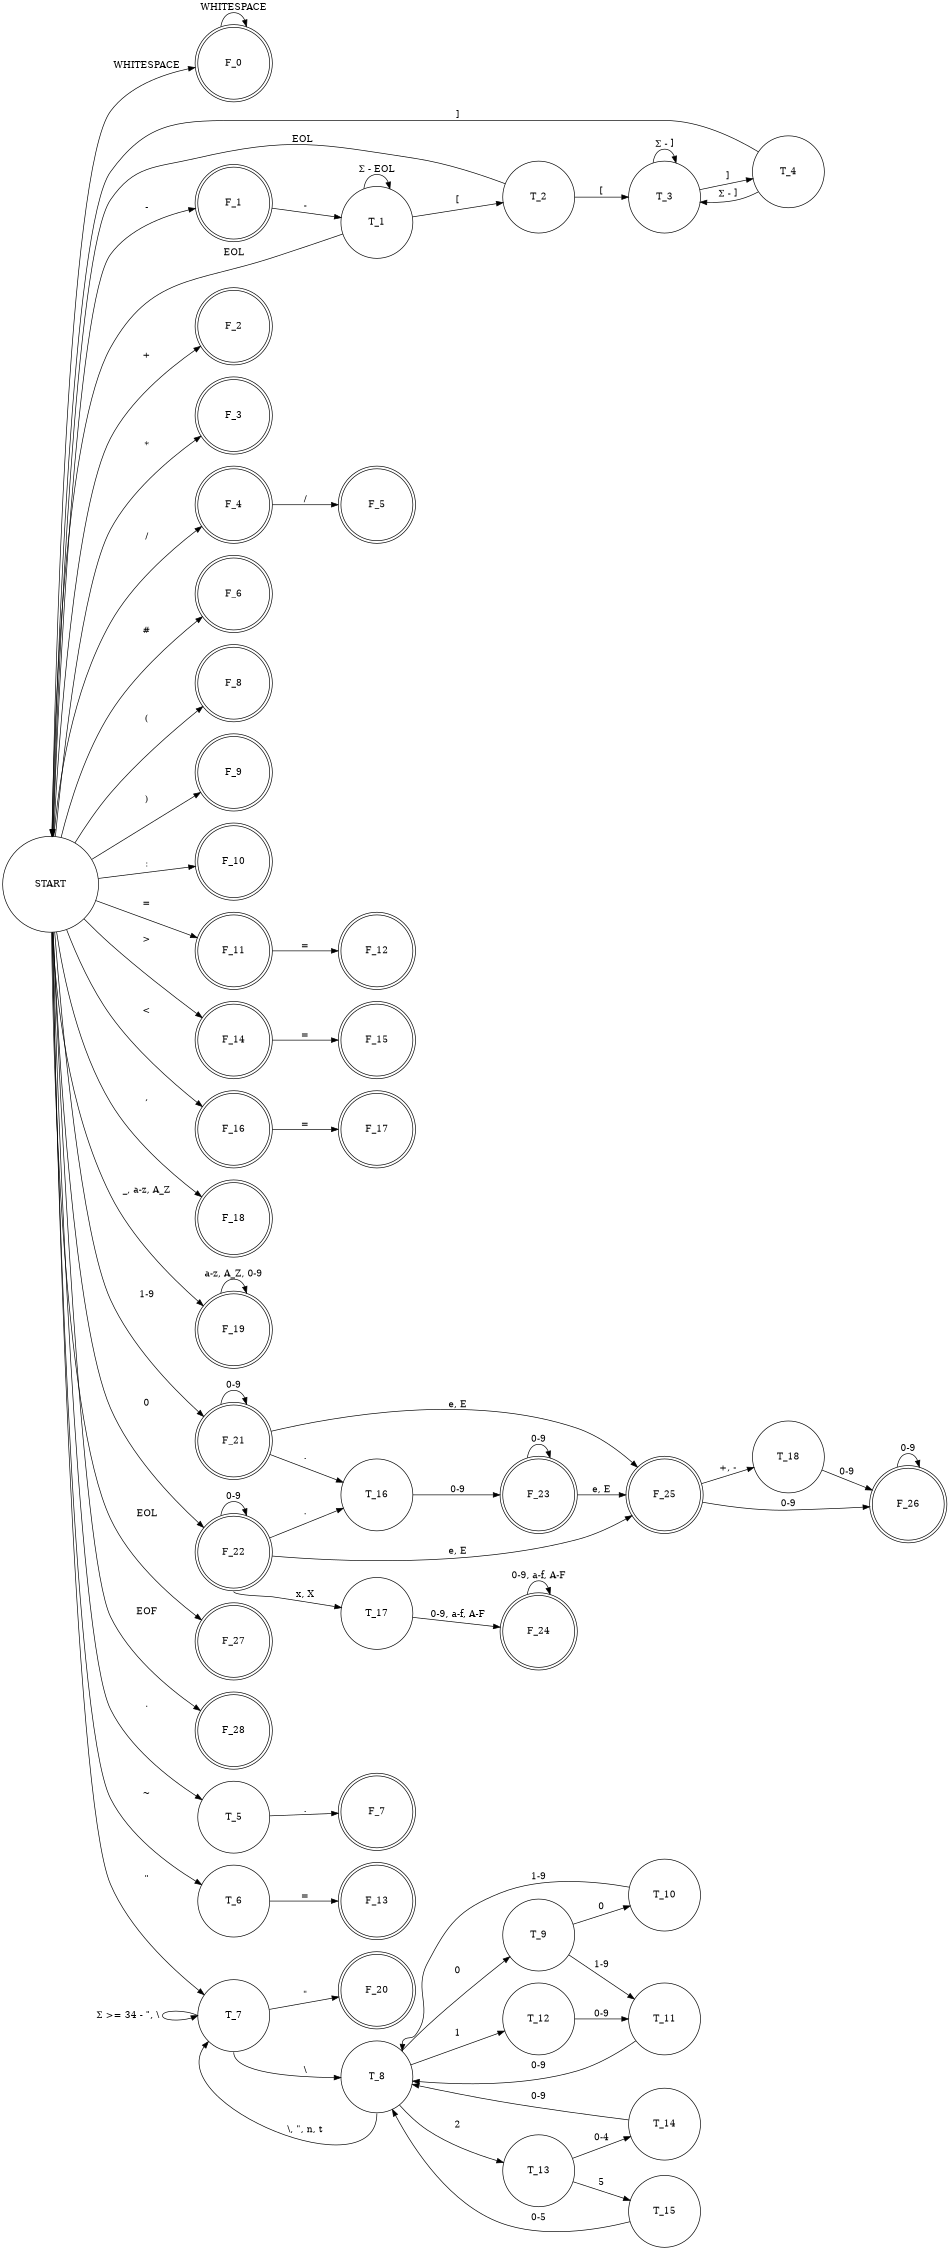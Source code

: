 digraph finite_state_machine { 
	rankdir=LR; 
        overlap = scaleyx;
        splines = true;
        //concentrate = true;
	size="15,15";
        node [shape = circle, width=2]; START;
	node [shape = doublecircle, width= 1.5]; F_0 F_1 F_2 F_3 F_4 F_5 F_6 F_7 F_8 F_9 F_10 F_11 F_12 F_13 F_14 F_15 F_16 F_17 F_18 F_19 F_20 F_21 F_22 F_23 F_24 F_25 F_26 F_27 F_28; 
	node [shape = circle, width= 1.5]; T_1 T_2 T_3 T_4 T_5 T_6 T_7 T_8 T_9 T_10 T_11 T_12 T_13 T_14 T_15 T_16 T_17 T_18;
        START -> F_0 [label = " WHITESPACE "];
        F_0 -> F_0 [label = " WHITESPACE "];
        START -> F_1 [label = " - "];
        F_1 -> T_1 [label = " - "];
        T_1 -> T_1 [label = " Σ - EOL "];
        T_1 -> START [label = " EOL "];
        T_1 -> T_2 [label = " [ "];
        T_2 -> START [label = " EOL   "];
        T_2 -> T_3 [label = " [ "];
        T_3 -> T_3 [label = " Σ - ] "];
        T_3 -> T_4 [label = " ] "];
        T_4 -> T_3 [label = " Σ - ] "];
        T_4 -> START [label = " ] "];
        START -> F_2 [label = " + "];
        START -> F_3 [label = " * "];
        START -> F_4 [label = " / "];
        F_4 -> F_5 [label = " / "];
        START -> F_6 [label = " # "];
        START -> T_5 [label = " . "];
        T_5 -> F_7 [label = " . "];
        START -> F_8 [label = " ( "];
        START -> F_9 [label = " ) "];
        START -> F_10 [label = " : "];
        START -> F_11 [label = " = "];
        F_11 -> F_12 [label = " = "];
        START -> T_6 [label = " ~ "];
        T_6 -> F_13 [label = " = "];
        START -> F_14 [label = " > "];
        F_14 -> F_15 [label = " = "];
        START -> F_16 [label = " < "];
        F_16 -> F_17 [label = " = "];
        START -> F_18 [label = " , "];
        START -> F_19 [label = " _, a-z, A_Z "];
        F_19 -> F_19 [label = " a-z, A_Z, 0-9 "];
        START -> T_7 [label = " \" "];
        T_7 -> F_20 [label = " \" "];
        T_7:w -> T_7:w [label = " Σ >= 34 - \", \\ "];
        T_7:s -> T_8 [label = " \\ "];
        T_8:s -> T_7:sw [label = " \\, \", n, t "];
        T_8 -> T_9 [label = " 0 "];
        T_9 -> T_10 [label = " 0 "];
        T_10 -> T_8:ne [label = " 1-9 "];
        T_9 -> T_11 [label = " 1-9 "];
        T_11 -> T_8 [label = " 0-9 "];
        T_8 -> T_12 [label = " 1 "];
        T_12 -> T_11 [label = " 0-9 "];
        T_8 -> T_13 [label = " 2 "];
        T_13 -> T_14 [label = " 0-4 "];
        T_14 -> T_8 [label = " 0-9 "];
        T_13 -> T_15 [label = " 5 "];
        T_15 -> T_8 [label = " 0-5 "];
        START -> F_21 [label = " 1-9 "];
        F_21 -> F_21 [label = " 0-9 "];
        START -> F_22 [label = " 0 "];
        F_22:s -> T_17 [label = " x, X "];
        F_22 -> F_22 [label = " 0-9 "]
        T_17 -> F_24 [label = " 0-9, a-f, A-F "];
        F_24 -> F_24 [label = " 0-9, a-f, A-F "];
        F_21 -> T_16 [label = " . "];
        F_22 -> T_16 [label = " . "];
        T_16 -> F_23 [label = " 0-9 "];
        F_23 -> F_23 [label = " 0-9 "];
        F_21 -> F_25 [label = " e, E "];
        F_22 -> F_25 [label = " e, E "];
        F_23 -> F_25 [label = " e, E "];
        F_25 -> T_18 [label = " +, - "];
        F_25 -> F_26 [label = " 0-9 "];
        T_18 -> F_26 [label = " 0-9 "];
        F_26 -> F_26 [label = " 0-9 "];
        START -> F_27 [label = " EOL "];
        START -> F_28 [label = " EOF "];
} 
/*
F_1 - MINUS
F_2 - COMMENT
Σ
Σ
*/
